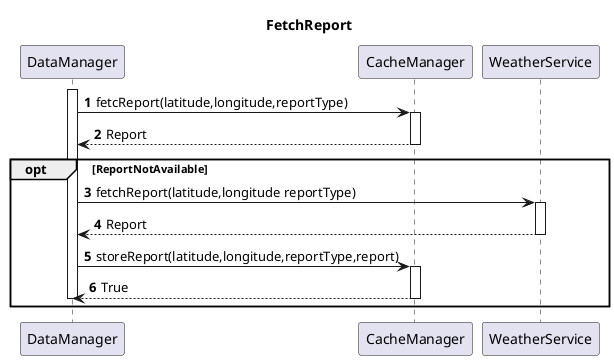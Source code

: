 @startuml
title FetchReport
autonumber

activate DataManager
DataManager -> CacheManager: fetcReport(latitude,longitude,reportType)
activate CacheManager

CacheManager --> DataManager: Report
deactivate CacheManager

opt ReportNotAvailable
     DataManager -> WeatherService: fetchReport(latitude,longitude reportType)
     activate WeatherService
     WeatherService --> DataManager: Report
     deactivate WeatherService
     DataManager -> CacheManager: storeReport(latitude,longitude,reportType,report)
     activate CacheManager
     CacheManager --> DataManager: True
     deactivate CacheManager
     deactivate DataManager
end

@enduml